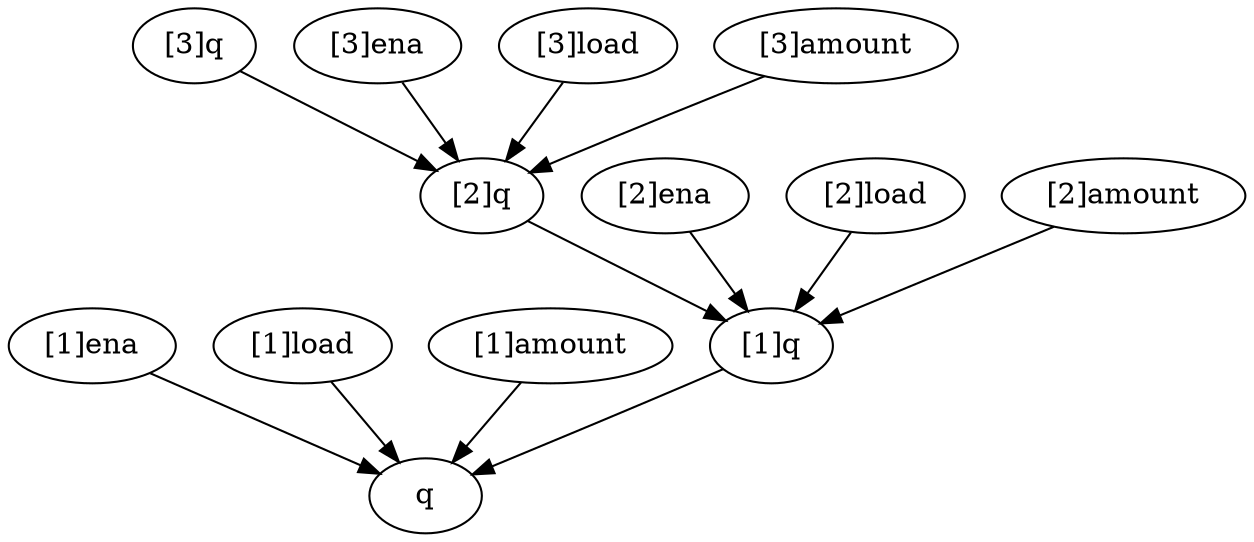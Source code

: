 strict digraph "" {
	"[1]q"	[complexity=6,
		importance=1.25,
		rank=0.208333333333];
	q	[complexity=3,
		importance=0.625,
		rank=0.208333333333];
	"[1]q" -> q;
	"[3]q"	[complexity=12,
		importance=2.5,
		rank=0.208333333333];
	"[2]q"	[complexity=9,
		importance=1.875,
		rank=0.208333333333];
	"[3]q" -> "[2]q";
	"[3]ena"	[complexity=10,
		importance=2.0,
		rank=0.2];
	"[3]ena" -> "[2]q";
	"[2]ena"	[complexity=7,
		importance=1.375,
		rank=0.196428571429];
	"[2]ena" -> "[1]q";
	"[2]q" -> "[1]q";
	"[1]ena"	[complexity=4,
		importance=0.75,
		rank=0.1875];
	"[1]ena" -> q;
	"[3]load"	[complexity=10,
		importance=2.0,
		rank=0.2];
	"[3]load" -> "[2]q";
	"[1]load"	[complexity=4,
		importance=0.75,
		rank=0.1875];
	"[1]load" -> q;
	"[3]amount"	[complexity=12,
		importance=2.0,
		rank=0.166666666667];
	"[3]amount" -> "[2]q";
	"[2]load"	[complexity=7,
		importance=1.375,
		rank=0.196428571429];
	"[2]load" -> "[1]q";
	"[1]amount"	[complexity=6,
		importance=0.75,
		rank=0.125];
	"[1]amount" -> q;
	"[2]amount"	[complexity=9,
		importance=1.375,
		rank=0.152777777778];
	"[2]amount" -> "[1]q";
}
